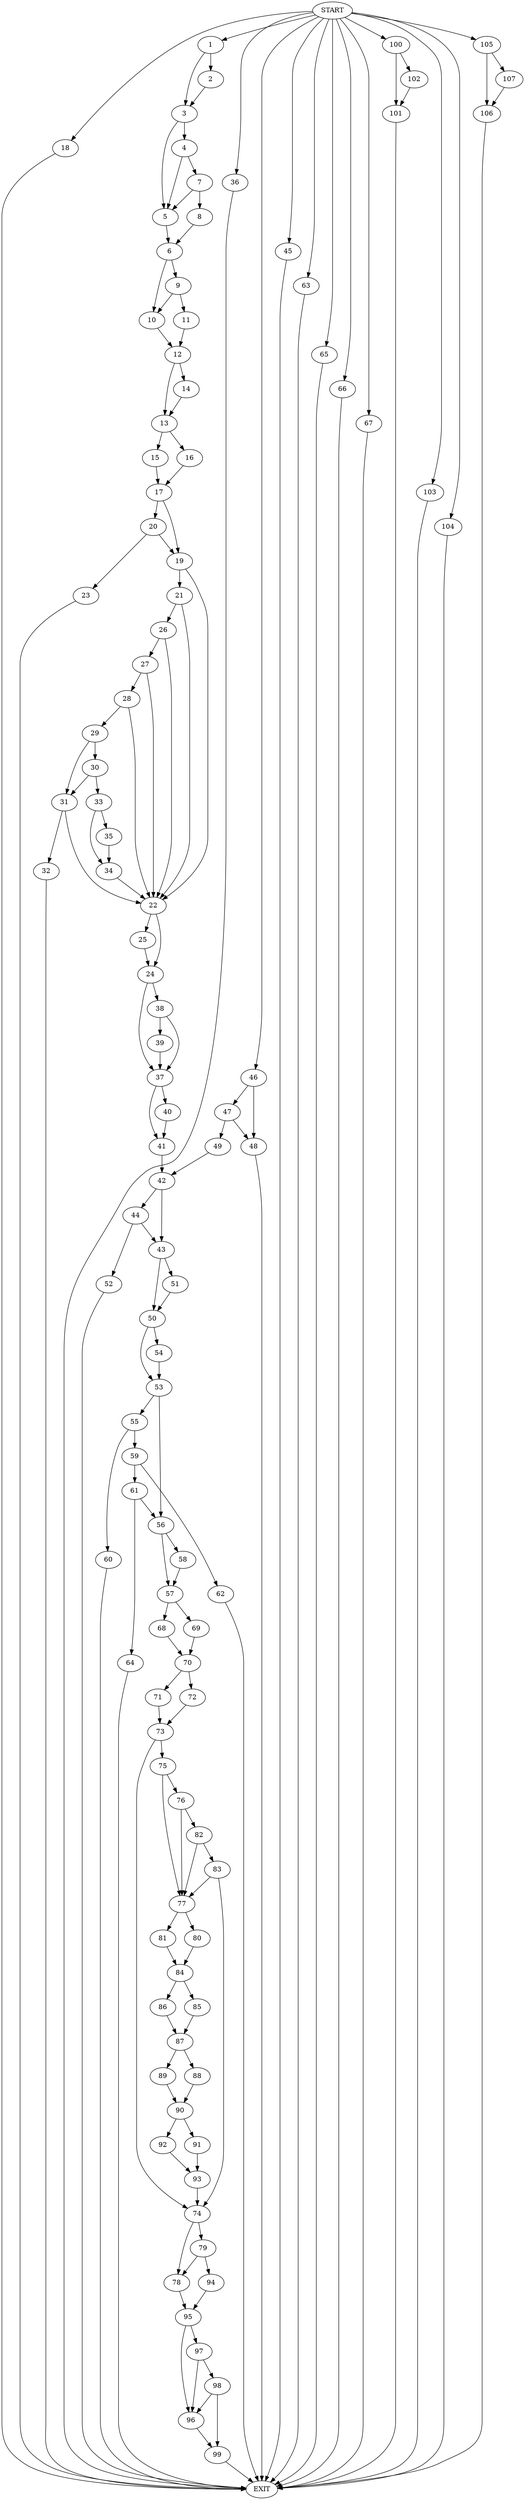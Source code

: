 digraph {
0 [label="START"]
108 [label="EXIT"]
0 -> 1
1 -> 2
1 -> 3
3 -> 4
3 -> 5
2 -> 3
5 -> 6
4 -> 5
4 -> 7
7 -> 5
7 -> 8
8 -> 6
6 -> 9
6 -> 10
9 -> 11
9 -> 10
10 -> 12
11 -> 12
12 -> 13
12 -> 14
13 -> 15
13 -> 16
14 -> 13
15 -> 17
16 -> 17
0 -> 18
18 -> 108
17 -> 19
17 -> 20
19 -> 21
19 -> 22
20 -> 19
20 -> 23
23 -> 108
22 -> 24
22 -> 25
21 -> 26
21 -> 22
26 -> 27
26 -> 22
27 -> 28
27 -> 22
28 -> 29
28 -> 22
29 -> 30
29 -> 31
31 -> 32
31 -> 22
30 -> 31
30 -> 33
33 -> 34
33 -> 35
34 -> 22
35 -> 34
32 -> 108
0 -> 36
36 -> 108
25 -> 24
24 -> 37
24 -> 38
38 -> 39
38 -> 37
37 -> 40
37 -> 41
39 -> 37
40 -> 41
41 -> 42
42 -> 43
42 -> 44
0 -> 45
45 -> 108
0 -> 46
46 -> 47
46 -> 48
47 -> 49
47 -> 48
48 -> 108
49 -> 42
43 -> 50
43 -> 51
44 -> 43
44 -> 52
52 -> 108
50 -> 53
50 -> 54
51 -> 50
53 -> 55
53 -> 56
54 -> 53
56 -> 57
56 -> 58
55 -> 59
55 -> 60
60 -> 108
59 -> 61
59 -> 62
0 -> 63
63 -> 108
61 -> 56
61 -> 64
62 -> 108
64 -> 108
0 -> 65
65 -> 108
0 -> 66
66 -> 108
0 -> 67
67 -> 108
57 -> 68
57 -> 69
58 -> 57
68 -> 70
69 -> 70
70 -> 71
70 -> 72
71 -> 73
72 -> 73
73 -> 74
73 -> 75
75 -> 76
75 -> 77
74 -> 78
74 -> 79
77 -> 80
77 -> 81
76 -> 77
76 -> 82
82 -> 77
82 -> 83
83 -> 77
83 -> 74
81 -> 84
80 -> 84
84 -> 85
84 -> 86
85 -> 87
86 -> 87
87 -> 88
87 -> 89
89 -> 90
88 -> 90
90 -> 91
90 -> 92
91 -> 93
92 -> 93
93 -> 74
79 -> 78
79 -> 94
78 -> 95
94 -> 95
95 -> 96
95 -> 97
97 -> 96
97 -> 98
96 -> 99
0 -> 100
100 -> 101
100 -> 102
101 -> 108
102 -> 101
0 -> 103
103 -> 108
0 -> 104
104 -> 108
0 -> 105
105 -> 106
105 -> 107
107 -> 106
106 -> 108
98 -> 96
98 -> 99
99 -> 108
}
